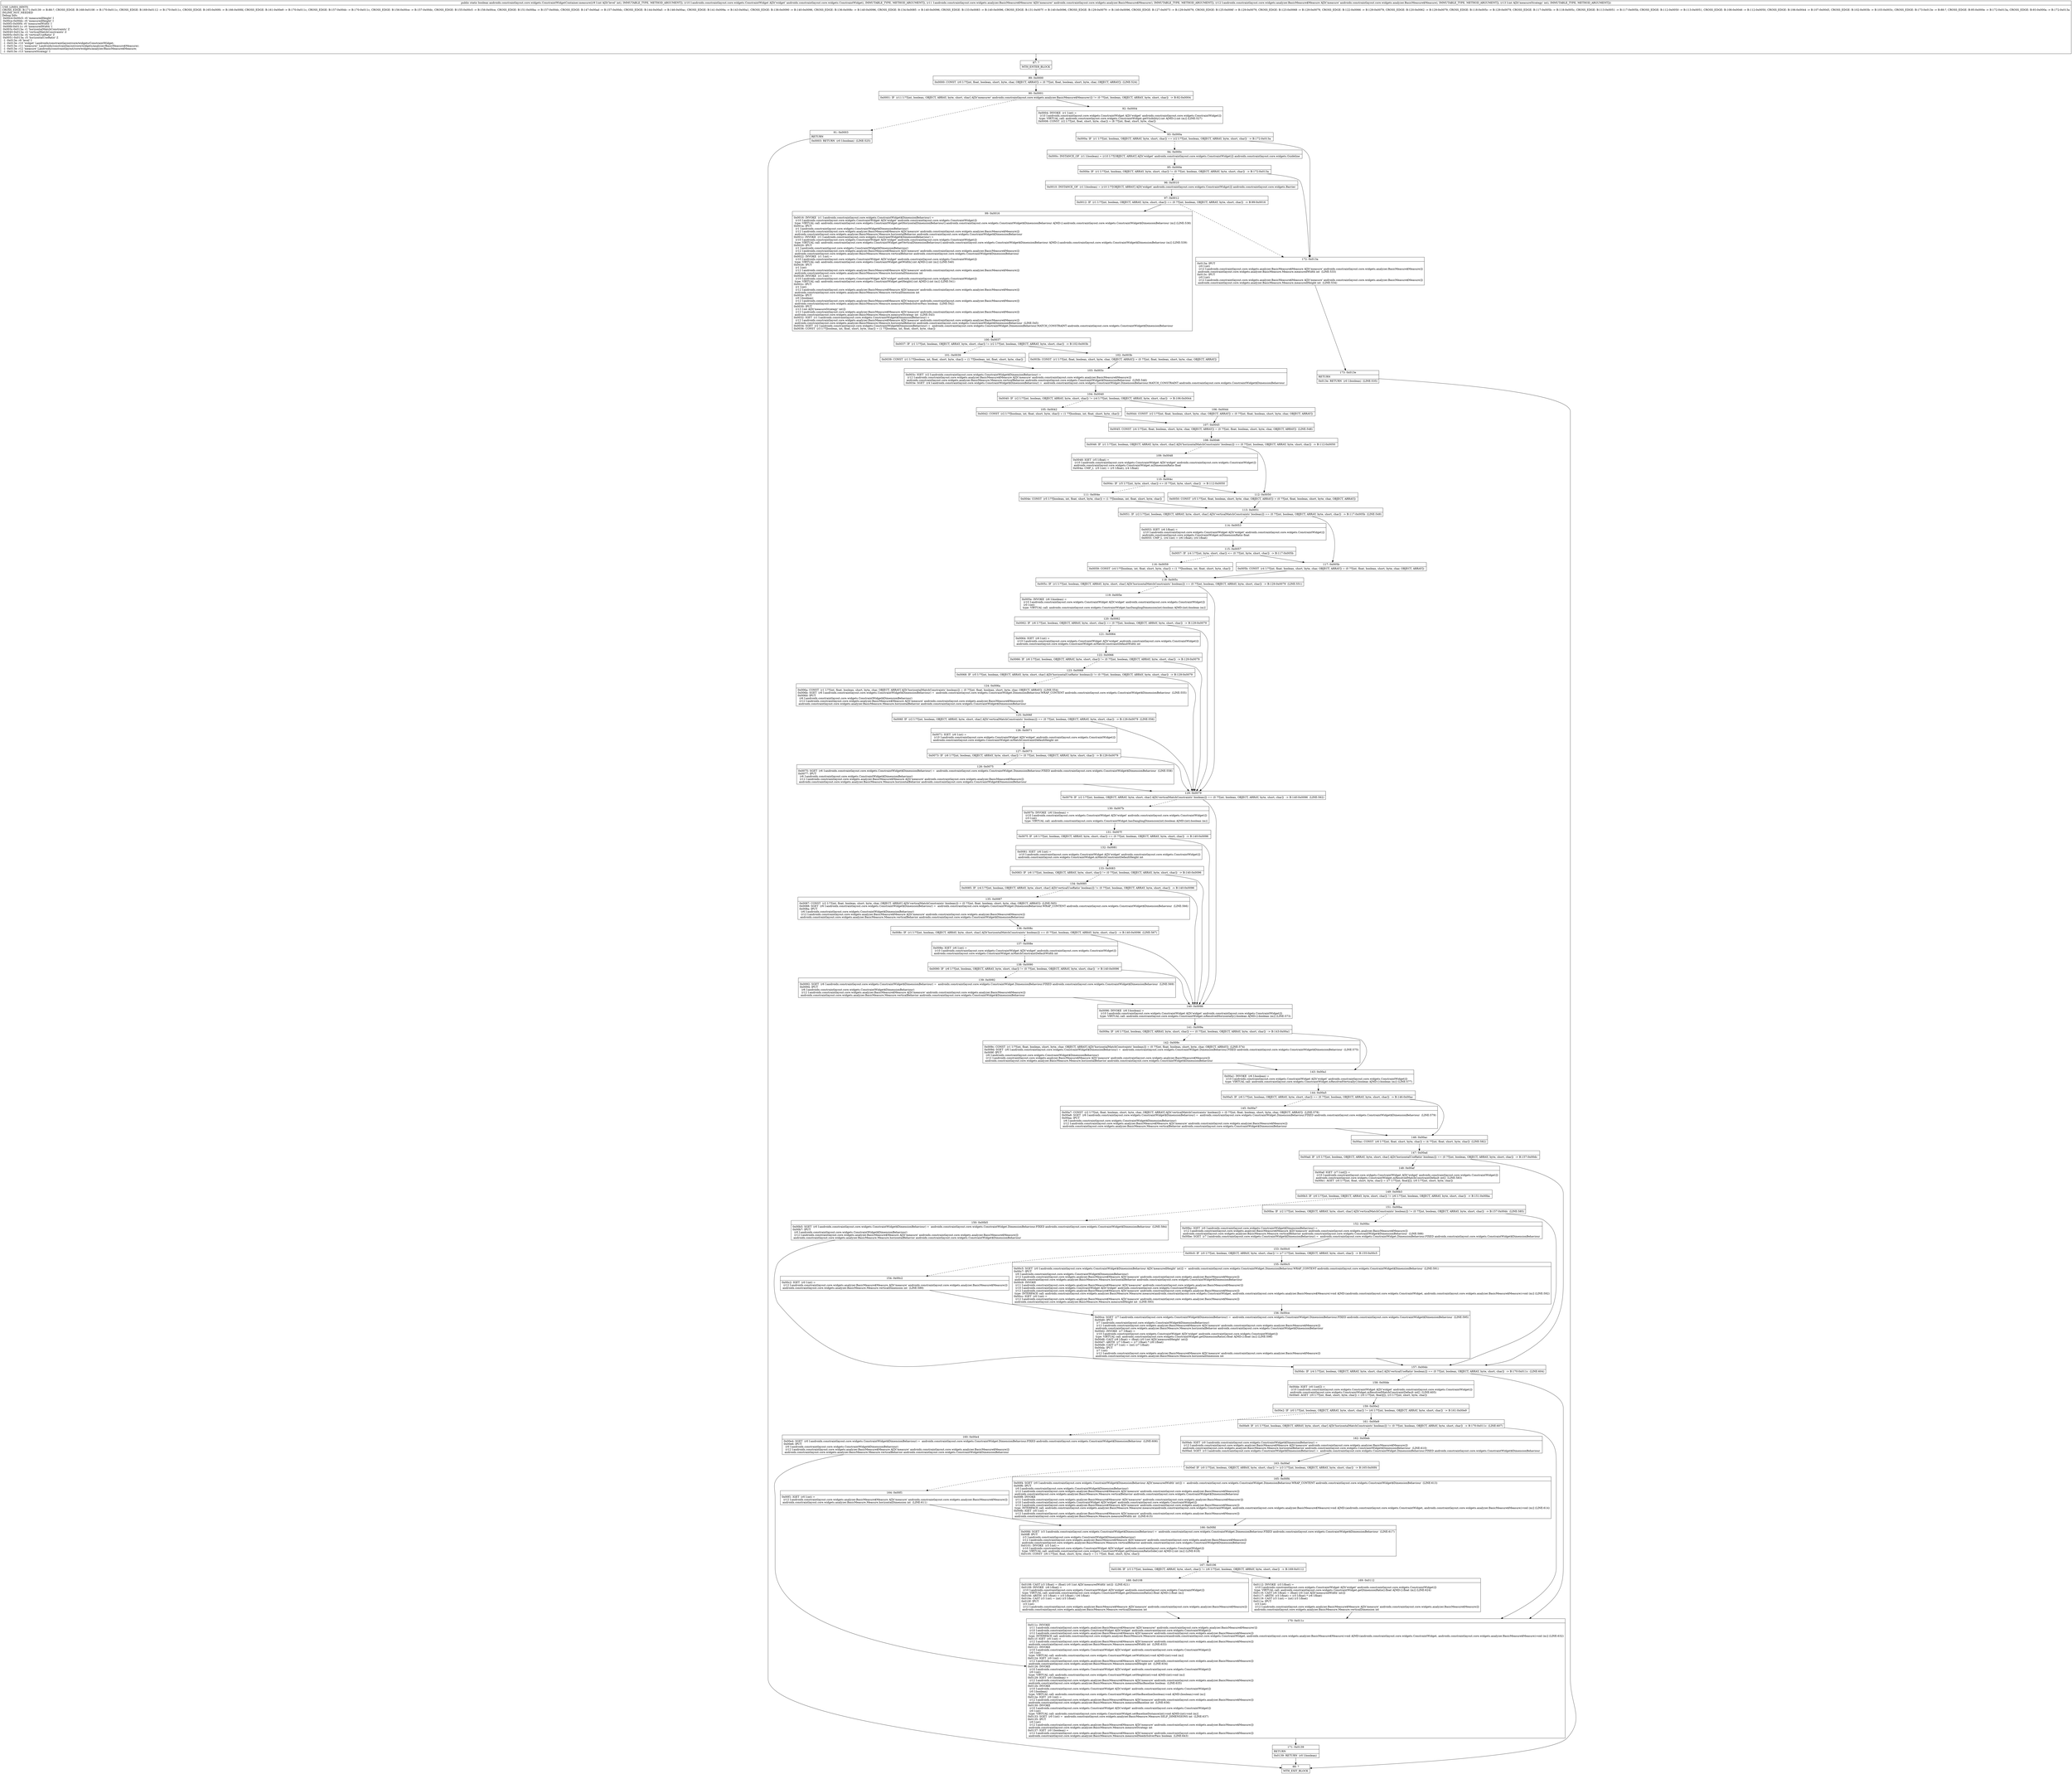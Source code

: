 digraph "CFG forandroidx.constraintlayout.core.widgets.ConstraintWidgetContainer.measure(ILandroidx\/constraintlayout\/core\/widgets\/ConstraintWidget;Landroidx\/constraintlayout\/core\/widgets\/analyzer\/BasicMeasure$Measurer;Landroidx\/constraintlayout\/core\/widgets\/analyzer\/BasicMeasure$Measure;I)Z" {
Node_87 [shape=record,label="{87\:\ ?|MTH_ENTER_BLOCK\l}"];
Node_89 [shape=record,label="{89\:\ 0x0000|0x0000: CONST  (r0 I:??[int, float, boolean, short, byte, char, OBJECT, ARRAY]) = (0 ??[int, float, boolean, short, byte, char, OBJECT, ARRAY])  (LINE:524)\l}"];
Node_90 [shape=record,label="{90\:\ 0x0001|0x0001: IF  (r11 I:??[int, boolean, OBJECT, ARRAY, byte, short, char] A[D('measurer' androidx.constraintlayout.core.widgets.analyzer.BasicMeasure$Measurer)]) != (0 ??[int, boolean, OBJECT, ARRAY, byte, short, char])  \-\> B:92:0x0004 \l}"];
Node_91 [shape=record,label="{91\:\ 0x0003|RETURN\l|0x0003: RETURN  (r0 I:boolean)  (LINE:525)\l}"];
Node_88 [shape=record,label="{88\:\ ?|MTH_EXIT_BLOCK\l}"];
Node_92 [shape=record,label="{92\:\ 0x0004|0x0004: INVOKE  (r1 I:int) = \l  (r10 I:androidx.constraintlayout.core.widgets.ConstraintWidget A[D('widget' androidx.constraintlayout.core.widgets.ConstraintWidget)])\l type: VIRTUAL call: androidx.constraintlayout.core.widgets.ConstraintWidget.getVisibility():int A[MD:():int (m)] (LINE:527)\l0x0008: CONST  (r2 I:??[int, float, short, byte, char]) = (8 ??[int, float, short, byte, char]) \l}"];
Node_93 [shape=record,label="{93\:\ 0x000a|0x000a: IF  (r1 I:??[int, boolean, OBJECT, ARRAY, byte, short, char]) == (r2 I:??[int, boolean, OBJECT, ARRAY, byte, short, char])  \-\> B:172:0x013a \l}"];
Node_94 [shape=record,label="{94\:\ 0x000c|0x000c: INSTANCE_OF  (r1 I:boolean) = (r10 I:??[OBJECT, ARRAY] A[D('widget' androidx.constraintlayout.core.widgets.ConstraintWidget)]) androidx.constraintlayout.core.widgets.Guideline \l}"];
Node_95 [shape=record,label="{95\:\ 0x000e|0x000e: IF  (r1 I:??[int, boolean, OBJECT, ARRAY, byte, short, char]) != (0 ??[int, boolean, OBJECT, ARRAY, byte, short, char])  \-\> B:172:0x013a \l}"];
Node_96 [shape=record,label="{96\:\ 0x0010|0x0010: INSTANCE_OF  (r1 I:boolean) = (r10 I:??[OBJECT, ARRAY] A[D('widget' androidx.constraintlayout.core.widgets.ConstraintWidget)]) androidx.constraintlayout.core.widgets.Barrier \l}"];
Node_97 [shape=record,label="{97\:\ 0x0012|0x0012: IF  (r1 I:??[int, boolean, OBJECT, ARRAY, byte, short, char]) == (0 ??[int, boolean, OBJECT, ARRAY, byte, short, char])  \-\> B:99:0x0016 \l}"];
Node_99 [shape=record,label="{99\:\ 0x0016|0x0016: INVOKE  (r1 I:androidx.constraintlayout.core.widgets.ConstraintWidget$DimensionBehaviour) = \l  (r10 I:androidx.constraintlayout.core.widgets.ConstraintWidget A[D('widget' androidx.constraintlayout.core.widgets.ConstraintWidget)])\l type: VIRTUAL call: androidx.constraintlayout.core.widgets.ConstraintWidget.getHorizontalDimensionBehaviour():androidx.constraintlayout.core.widgets.ConstraintWidget$DimensionBehaviour A[MD:():androidx.constraintlayout.core.widgets.ConstraintWidget$DimensionBehaviour (m)] (LINE:538)\l0x001a: IPUT  \l  (r1 I:androidx.constraintlayout.core.widgets.ConstraintWidget$DimensionBehaviour)\l  (r12 I:androidx.constraintlayout.core.widgets.analyzer.BasicMeasure$Measure A[D('measure' androidx.constraintlayout.core.widgets.analyzer.BasicMeasure$Measure)])\l androidx.constraintlayout.core.widgets.analyzer.BasicMeasure.Measure.horizontalBehavior androidx.constraintlayout.core.widgets.ConstraintWidget$DimensionBehaviour \l0x001c: INVOKE  (r1 I:androidx.constraintlayout.core.widgets.ConstraintWidget$DimensionBehaviour) = \l  (r10 I:androidx.constraintlayout.core.widgets.ConstraintWidget A[D('widget' androidx.constraintlayout.core.widgets.ConstraintWidget)])\l type: VIRTUAL call: androidx.constraintlayout.core.widgets.ConstraintWidget.getVerticalDimensionBehaviour():androidx.constraintlayout.core.widgets.ConstraintWidget$DimensionBehaviour A[MD:():androidx.constraintlayout.core.widgets.ConstraintWidget$DimensionBehaviour (m)] (LINE:539)\l0x0020: IPUT  \l  (r1 I:androidx.constraintlayout.core.widgets.ConstraintWidget$DimensionBehaviour)\l  (r12 I:androidx.constraintlayout.core.widgets.analyzer.BasicMeasure$Measure A[D('measure' androidx.constraintlayout.core.widgets.analyzer.BasicMeasure$Measure)])\l androidx.constraintlayout.core.widgets.analyzer.BasicMeasure.Measure.verticalBehavior androidx.constraintlayout.core.widgets.ConstraintWidget$DimensionBehaviour \l0x0022: INVOKE  (r1 I:int) = \l  (r10 I:androidx.constraintlayout.core.widgets.ConstraintWidget A[D('widget' androidx.constraintlayout.core.widgets.ConstraintWidget)])\l type: VIRTUAL call: androidx.constraintlayout.core.widgets.ConstraintWidget.getWidth():int A[MD:():int (m)] (LINE:540)\l0x0026: IPUT  \l  (r1 I:int)\l  (r12 I:androidx.constraintlayout.core.widgets.analyzer.BasicMeasure$Measure A[D('measure' androidx.constraintlayout.core.widgets.analyzer.BasicMeasure$Measure)])\l androidx.constraintlayout.core.widgets.analyzer.BasicMeasure.Measure.horizontalDimension int \l0x0028: INVOKE  (r1 I:int) = \l  (r10 I:androidx.constraintlayout.core.widgets.ConstraintWidget A[D('widget' androidx.constraintlayout.core.widgets.ConstraintWidget)])\l type: VIRTUAL call: androidx.constraintlayout.core.widgets.ConstraintWidget.getHeight():int A[MD:():int (m)] (LINE:541)\l0x002c: IPUT  \l  (r1 I:int)\l  (r12 I:androidx.constraintlayout.core.widgets.analyzer.BasicMeasure$Measure A[D('measure' androidx.constraintlayout.core.widgets.analyzer.BasicMeasure$Measure)])\l androidx.constraintlayout.core.widgets.analyzer.BasicMeasure.Measure.verticalDimension int \l0x002e: IPUT  \l  (r0 I:boolean)\l  (r12 I:androidx.constraintlayout.core.widgets.analyzer.BasicMeasure$Measure A[D('measure' androidx.constraintlayout.core.widgets.analyzer.BasicMeasure$Measure)])\l androidx.constraintlayout.core.widgets.analyzer.BasicMeasure.Measure.measuredNeedsSolverPass boolean  (LINE:542)\l0x0030: IPUT  \l  (r13 I:int A[D('measureStrategy' int)])\l  (r12 I:androidx.constraintlayout.core.widgets.analyzer.BasicMeasure$Measure A[D('measure' androidx.constraintlayout.core.widgets.analyzer.BasicMeasure$Measure)])\l androidx.constraintlayout.core.widgets.analyzer.BasicMeasure.Measure.measureStrategy int  (LINE:543)\l0x0032: IGET  (r1 I:androidx.constraintlayout.core.widgets.ConstraintWidget$DimensionBehaviour) = \l  (r12 I:androidx.constraintlayout.core.widgets.analyzer.BasicMeasure$Measure A[D('measure' androidx.constraintlayout.core.widgets.analyzer.BasicMeasure$Measure)])\l androidx.constraintlayout.core.widgets.analyzer.BasicMeasure.Measure.horizontalBehavior androidx.constraintlayout.core.widgets.ConstraintWidget$DimensionBehaviour  (LINE:545)\l0x0034: SGET  (r2 I:androidx.constraintlayout.core.widgets.ConstraintWidget$DimensionBehaviour) =  androidx.constraintlayout.core.widgets.ConstraintWidget.DimensionBehaviour.MATCH_CONSTRAINT androidx.constraintlayout.core.widgets.ConstraintWidget$DimensionBehaviour \l0x0036: CONST  (r3 I:??[boolean, int, float, short, byte, char]) = (1 ??[boolean, int, float, short, byte, char]) \l}"];
Node_100 [shape=record,label="{100\:\ 0x0037|0x0037: IF  (r1 I:??[int, boolean, OBJECT, ARRAY, byte, short, char]) != (r2 I:??[int, boolean, OBJECT, ARRAY, byte, short, char])  \-\> B:102:0x003b \l}"];
Node_101 [shape=record,label="{101\:\ 0x0039|0x0039: CONST  (r1 I:??[boolean, int, float, short, byte, char]) = (1 ??[boolean, int, float, short, byte, char]) \l}"];
Node_103 [shape=record,label="{103\:\ 0x003c|0x003c: IGET  (r2 I:androidx.constraintlayout.core.widgets.ConstraintWidget$DimensionBehaviour) = \l  (r12 I:androidx.constraintlayout.core.widgets.analyzer.BasicMeasure$Measure A[D('measure' androidx.constraintlayout.core.widgets.analyzer.BasicMeasure$Measure)])\l androidx.constraintlayout.core.widgets.analyzer.BasicMeasure.Measure.verticalBehavior androidx.constraintlayout.core.widgets.ConstraintWidget$DimensionBehaviour  (LINE:546)\l0x003e: SGET  (r4 I:androidx.constraintlayout.core.widgets.ConstraintWidget$DimensionBehaviour) =  androidx.constraintlayout.core.widgets.ConstraintWidget.DimensionBehaviour.MATCH_CONSTRAINT androidx.constraintlayout.core.widgets.ConstraintWidget$DimensionBehaviour \l}"];
Node_104 [shape=record,label="{104\:\ 0x0040|0x0040: IF  (r2 I:??[int, boolean, OBJECT, ARRAY, byte, short, char]) != (r4 I:??[int, boolean, OBJECT, ARRAY, byte, short, char])  \-\> B:106:0x0044 \l}"];
Node_105 [shape=record,label="{105\:\ 0x0042|0x0042: CONST  (r2 I:??[boolean, int, float, short, byte, char]) = (1 ??[boolean, int, float, short, byte, char]) \l}"];
Node_107 [shape=record,label="{107\:\ 0x0045|0x0045: CONST  (r4 I:??[int, float, boolean, short, byte, char, OBJECT, ARRAY]) = (0 ??[int, float, boolean, short, byte, char, OBJECT, ARRAY])  (LINE:548)\l}"];
Node_108 [shape=record,label="{108\:\ 0x0046|0x0046: IF  (r1 I:??[int, boolean, OBJECT, ARRAY, byte, short, char] A[D('horizontalMatchConstraints' boolean)]) == (0 ??[int, boolean, OBJECT, ARRAY, byte, short, char])  \-\> B:112:0x0050 \l}"];
Node_109 [shape=record,label="{109\:\ 0x0048|0x0048: IGET  (r5 I:float) = \l  (r10 I:androidx.constraintlayout.core.widgets.ConstraintWidget A[D('widget' androidx.constraintlayout.core.widgets.ConstraintWidget)])\l androidx.constraintlayout.core.widgets.ConstraintWidget.mDimensionRatio float \l0x004a: CMP_L  (r5 I:int) = (r5 I:float), (r4 I:float) \l}"];
Node_110 [shape=record,label="{110\:\ 0x004c|0x004c: IF  (r5 I:??[int, byte, short, char]) \<= (0 ??[int, byte, short, char])  \-\> B:112:0x0050 \l}"];
Node_111 [shape=record,label="{111\:\ 0x004e|0x004e: CONST  (r5 I:??[boolean, int, float, short, byte, char]) = (1 ??[boolean, int, float, short, byte, char]) \l}"];
Node_113 [shape=record,label="{113\:\ 0x0051|0x0051: IF  (r2 I:??[int, boolean, OBJECT, ARRAY, byte, short, char] A[D('verticalMatchConstraints' boolean)]) == (0 ??[int, boolean, OBJECT, ARRAY, byte, short, char])  \-\> B:117:0x005b  (LINE:549)\l}"];
Node_114 [shape=record,label="{114\:\ 0x0053|0x0053: IGET  (r6 I:float) = \l  (r10 I:androidx.constraintlayout.core.widgets.ConstraintWidget A[D('widget' androidx.constraintlayout.core.widgets.ConstraintWidget)])\l androidx.constraintlayout.core.widgets.ConstraintWidget.mDimensionRatio float \l0x0055: CMP_L  (r4 I:int) = (r6 I:float), (r4 I:float) \l}"];
Node_115 [shape=record,label="{115\:\ 0x0057|0x0057: IF  (r4 I:??[int, byte, short, char]) \<= (0 ??[int, byte, short, char])  \-\> B:117:0x005b \l}"];
Node_116 [shape=record,label="{116\:\ 0x0059|0x0059: CONST  (r4 I:??[boolean, int, float, short, byte, char]) = (1 ??[boolean, int, float, short, byte, char]) \l}"];
Node_118 [shape=record,label="{118\:\ 0x005c|0x005c: IF  (r1 I:??[int, boolean, OBJECT, ARRAY, byte, short, char] A[D('horizontalMatchConstraints' boolean)]) == (0 ??[int, boolean, OBJECT, ARRAY, byte, short, char])  \-\> B:129:0x0079  (LINE:551)\l}"];
Node_119 [shape=record,label="{119\:\ 0x005e|0x005e: INVOKE  (r6 I:boolean) = \l  (r10 I:androidx.constraintlayout.core.widgets.ConstraintWidget A[D('widget' androidx.constraintlayout.core.widgets.ConstraintWidget)])\l  (r0 I:int)\l type: VIRTUAL call: androidx.constraintlayout.core.widgets.ConstraintWidget.hasDanglingDimension(int):boolean A[MD:(int):boolean (m)]\l}"];
Node_120 [shape=record,label="{120\:\ 0x0062|0x0062: IF  (r6 I:??[int, boolean, OBJECT, ARRAY, byte, short, char]) == (0 ??[int, boolean, OBJECT, ARRAY, byte, short, char])  \-\> B:129:0x0079 \l}"];
Node_121 [shape=record,label="{121\:\ 0x0064|0x0064: IGET  (r6 I:int) = \l  (r10 I:androidx.constraintlayout.core.widgets.ConstraintWidget A[D('widget' androidx.constraintlayout.core.widgets.ConstraintWidget)])\l androidx.constraintlayout.core.widgets.ConstraintWidget.mMatchConstraintDefaultWidth int \l}"];
Node_122 [shape=record,label="{122\:\ 0x0066|0x0066: IF  (r6 I:??[int, boolean, OBJECT, ARRAY, byte, short, char]) != (0 ??[int, boolean, OBJECT, ARRAY, byte, short, char])  \-\> B:129:0x0079 \l}"];
Node_123 [shape=record,label="{123\:\ 0x0068|0x0068: IF  (r5 I:??[int, boolean, OBJECT, ARRAY, byte, short, char] A[D('horizontalUseRatio' boolean)]) != (0 ??[int, boolean, OBJECT, ARRAY, byte, short, char])  \-\> B:129:0x0079 \l}"];
Node_124 [shape=record,label="{124\:\ 0x006a|0x006a: CONST  (r1 I:??[int, float, boolean, short, byte, char, OBJECT, ARRAY] A[D('horizontalMatchConstraints' boolean)]) = (0 ??[int, float, boolean, short, byte, char, OBJECT, ARRAY])  (LINE:554)\l0x006b: SGET  (r6 I:androidx.constraintlayout.core.widgets.ConstraintWidget$DimensionBehaviour) =  androidx.constraintlayout.core.widgets.ConstraintWidget.DimensionBehaviour.WRAP_CONTENT androidx.constraintlayout.core.widgets.ConstraintWidget$DimensionBehaviour  (LINE:555)\l0x006d: IPUT  \l  (r6 I:androidx.constraintlayout.core.widgets.ConstraintWidget$DimensionBehaviour)\l  (r12 I:androidx.constraintlayout.core.widgets.analyzer.BasicMeasure$Measure A[D('measure' androidx.constraintlayout.core.widgets.analyzer.BasicMeasure$Measure)])\l androidx.constraintlayout.core.widgets.analyzer.BasicMeasure.Measure.horizontalBehavior androidx.constraintlayout.core.widgets.ConstraintWidget$DimensionBehaviour \l}"];
Node_125 [shape=record,label="{125\:\ 0x006f|0x006f: IF  (r2 I:??[int, boolean, OBJECT, ARRAY, byte, short, char] A[D('verticalMatchConstraints' boolean)]) == (0 ??[int, boolean, OBJECT, ARRAY, byte, short, char])  \-\> B:129:0x0079  (LINE:556)\l}"];
Node_126 [shape=record,label="{126\:\ 0x0071|0x0071: IGET  (r6 I:int) = \l  (r10 I:androidx.constraintlayout.core.widgets.ConstraintWidget A[D('widget' androidx.constraintlayout.core.widgets.ConstraintWidget)])\l androidx.constraintlayout.core.widgets.ConstraintWidget.mMatchConstraintDefaultHeight int \l}"];
Node_127 [shape=record,label="{127\:\ 0x0073|0x0073: IF  (r6 I:??[int, boolean, OBJECT, ARRAY, byte, short, char]) != (0 ??[int, boolean, OBJECT, ARRAY, byte, short, char])  \-\> B:129:0x0079 \l}"];
Node_128 [shape=record,label="{128\:\ 0x0075|0x0075: SGET  (r6 I:androidx.constraintlayout.core.widgets.ConstraintWidget$DimensionBehaviour) =  androidx.constraintlayout.core.widgets.ConstraintWidget.DimensionBehaviour.FIXED androidx.constraintlayout.core.widgets.ConstraintWidget$DimensionBehaviour  (LINE:558)\l0x0077: IPUT  \l  (r6 I:androidx.constraintlayout.core.widgets.ConstraintWidget$DimensionBehaviour)\l  (r12 I:androidx.constraintlayout.core.widgets.analyzer.BasicMeasure$Measure A[D('measure' androidx.constraintlayout.core.widgets.analyzer.BasicMeasure$Measure)])\l androidx.constraintlayout.core.widgets.analyzer.BasicMeasure.Measure.horizontalBehavior androidx.constraintlayout.core.widgets.ConstraintWidget$DimensionBehaviour \l}"];
Node_129 [shape=record,label="{129\:\ 0x0079|0x0079: IF  (r2 I:??[int, boolean, OBJECT, ARRAY, byte, short, char] A[D('verticalMatchConstraints' boolean)]) == (0 ??[int, boolean, OBJECT, ARRAY, byte, short, char])  \-\> B:140:0x0096  (LINE:562)\l}"];
Node_130 [shape=record,label="{130\:\ 0x007b|0x007b: INVOKE  (r6 I:boolean) = \l  (r10 I:androidx.constraintlayout.core.widgets.ConstraintWidget A[D('widget' androidx.constraintlayout.core.widgets.ConstraintWidget)])\l  (r3 I:int)\l type: VIRTUAL call: androidx.constraintlayout.core.widgets.ConstraintWidget.hasDanglingDimension(int):boolean A[MD:(int):boolean (m)]\l}"];
Node_131 [shape=record,label="{131\:\ 0x007f|0x007f: IF  (r6 I:??[int, boolean, OBJECT, ARRAY, byte, short, char]) == (0 ??[int, boolean, OBJECT, ARRAY, byte, short, char])  \-\> B:140:0x0096 \l}"];
Node_132 [shape=record,label="{132\:\ 0x0081|0x0081: IGET  (r6 I:int) = \l  (r10 I:androidx.constraintlayout.core.widgets.ConstraintWidget A[D('widget' androidx.constraintlayout.core.widgets.ConstraintWidget)])\l androidx.constraintlayout.core.widgets.ConstraintWidget.mMatchConstraintDefaultHeight int \l}"];
Node_133 [shape=record,label="{133\:\ 0x0083|0x0083: IF  (r6 I:??[int, boolean, OBJECT, ARRAY, byte, short, char]) != (0 ??[int, boolean, OBJECT, ARRAY, byte, short, char])  \-\> B:140:0x0096 \l}"];
Node_134 [shape=record,label="{134\:\ 0x0085|0x0085: IF  (r4 I:??[int, boolean, OBJECT, ARRAY, byte, short, char] A[D('verticalUseRatio' boolean)]) != (0 ??[int, boolean, OBJECT, ARRAY, byte, short, char])  \-\> B:140:0x0096 \l}"];
Node_135 [shape=record,label="{135\:\ 0x0087|0x0087: CONST  (r2 I:??[int, float, boolean, short, byte, char, OBJECT, ARRAY] A[D('verticalMatchConstraints' boolean)]) = (0 ??[int, float, boolean, short, byte, char, OBJECT, ARRAY])  (LINE:565)\l0x0088: SGET  (r6 I:androidx.constraintlayout.core.widgets.ConstraintWidget$DimensionBehaviour) =  androidx.constraintlayout.core.widgets.ConstraintWidget.DimensionBehaviour.WRAP_CONTENT androidx.constraintlayout.core.widgets.ConstraintWidget$DimensionBehaviour  (LINE:566)\l0x008a: IPUT  \l  (r6 I:androidx.constraintlayout.core.widgets.ConstraintWidget$DimensionBehaviour)\l  (r12 I:androidx.constraintlayout.core.widgets.analyzer.BasicMeasure$Measure A[D('measure' androidx.constraintlayout.core.widgets.analyzer.BasicMeasure$Measure)])\l androidx.constraintlayout.core.widgets.analyzer.BasicMeasure.Measure.verticalBehavior androidx.constraintlayout.core.widgets.ConstraintWidget$DimensionBehaviour \l}"];
Node_136 [shape=record,label="{136\:\ 0x008c|0x008c: IF  (r1 I:??[int, boolean, OBJECT, ARRAY, byte, short, char] A[D('horizontalMatchConstraints' boolean)]) == (0 ??[int, boolean, OBJECT, ARRAY, byte, short, char])  \-\> B:140:0x0096  (LINE:567)\l}"];
Node_137 [shape=record,label="{137\:\ 0x008e|0x008e: IGET  (r6 I:int) = \l  (r10 I:androidx.constraintlayout.core.widgets.ConstraintWidget A[D('widget' androidx.constraintlayout.core.widgets.ConstraintWidget)])\l androidx.constraintlayout.core.widgets.ConstraintWidget.mMatchConstraintDefaultWidth int \l}"];
Node_138 [shape=record,label="{138\:\ 0x0090|0x0090: IF  (r6 I:??[int, boolean, OBJECT, ARRAY, byte, short, char]) != (0 ??[int, boolean, OBJECT, ARRAY, byte, short, char])  \-\> B:140:0x0096 \l}"];
Node_139 [shape=record,label="{139\:\ 0x0092|0x0092: SGET  (r6 I:androidx.constraintlayout.core.widgets.ConstraintWidget$DimensionBehaviour) =  androidx.constraintlayout.core.widgets.ConstraintWidget.DimensionBehaviour.FIXED androidx.constraintlayout.core.widgets.ConstraintWidget$DimensionBehaviour  (LINE:569)\l0x0094: IPUT  \l  (r6 I:androidx.constraintlayout.core.widgets.ConstraintWidget$DimensionBehaviour)\l  (r12 I:androidx.constraintlayout.core.widgets.analyzer.BasicMeasure$Measure A[D('measure' androidx.constraintlayout.core.widgets.analyzer.BasicMeasure$Measure)])\l androidx.constraintlayout.core.widgets.analyzer.BasicMeasure.Measure.verticalBehavior androidx.constraintlayout.core.widgets.ConstraintWidget$DimensionBehaviour \l}"];
Node_140 [shape=record,label="{140\:\ 0x0096|0x0096: INVOKE  (r6 I:boolean) = \l  (r10 I:androidx.constraintlayout.core.widgets.ConstraintWidget A[D('widget' androidx.constraintlayout.core.widgets.ConstraintWidget)])\l type: VIRTUAL call: androidx.constraintlayout.core.widgets.ConstraintWidget.isResolvedHorizontally():boolean A[MD:():boolean (m)] (LINE:573)\l}"];
Node_141 [shape=record,label="{141\:\ 0x009a|0x009a: IF  (r6 I:??[int, boolean, OBJECT, ARRAY, byte, short, char]) == (0 ??[int, boolean, OBJECT, ARRAY, byte, short, char])  \-\> B:143:0x00a1 \l}"];
Node_142 [shape=record,label="{142\:\ 0x009c|0x009c: CONST  (r1 I:??[int, float, boolean, short, byte, char, OBJECT, ARRAY] A[D('horizontalMatchConstraints' boolean)]) = (0 ??[int, float, boolean, short, byte, char, OBJECT, ARRAY])  (LINE:574)\l0x009d: SGET  (r6 I:androidx.constraintlayout.core.widgets.ConstraintWidget$DimensionBehaviour) =  androidx.constraintlayout.core.widgets.ConstraintWidget.DimensionBehaviour.FIXED androidx.constraintlayout.core.widgets.ConstraintWidget$DimensionBehaviour  (LINE:575)\l0x009f: IPUT  \l  (r6 I:androidx.constraintlayout.core.widgets.ConstraintWidget$DimensionBehaviour)\l  (r12 I:androidx.constraintlayout.core.widgets.analyzer.BasicMeasure$Measure A[D('measure' androidx.constraintlayout.core.widgets.analyzer.BasicMeasure$Measure)])\l androidx.constraintlayout.core.widgets.analyzer.BasicMeasure.Measure.horizontalBehavior androidx.constraintlayout.core.widgets.ConstraintWidget$DimensionBehaviour \l}"];
Node_143 [shape=record,label="{143\:\ 0x00a1|0x00a1: INVOKE  (r6 I:boolean) = \l  (r10 I:androidx.constraintlayout.core.widgets.ConstraintWidget A[D('widget' androidx.constraintlayout.core.widgets.ConstraintWidget)])\l type: VIRTUAL call: androidx.constraintlayout.core.widgets.ConstraintWidget.isResolvedVertically():boolean A[MD:():boolean (m)] (LINE:577)\l}"];
Node_144 [shape=record,label="{144\:\ 0x00a5|0x00a5: IF  (r6 I:??[int, boolean, OBJECT, ARRAY, byte, short, char]) == (0 ??[int, boolean, OBJECT, ARRAY, byte, short, char])  \-\> B:146:0x00ac \l}"];
Node_145 [shape=record,label="{145\:\ 0x00a7|0x00a7: CONST  (r2 I:??[int, float, boolean, short, byte, char, OBJECT, ARRAY] A[D('verticalMatchConstraints' boolean)]) = (0 ??[int, float, boolean, short, byte, char, OBJECT, ARRAY])  (LINE:578)\l0x00a8: SGET  (r6 I:androidx.constraintlayout.core.widgets.ConstraintWidget$DimensionBehaviour) =  androidx.constraintlayout.core.widgets.ConstraintWidget.DimensionBehaviour.FIXED androidx.constraintlayout.core.widgets.ConstraintWidget$DimensionBehaviour  (LINE:579)\l0x00aa: IPUT  \l  (r6 I:androidx.constraintlayout.core.widgets.ConstraintWidget$DimensionBehaviour)\l  (r12 I:androidx.constraintlayout.core.widgets.analyzer.BasicMeasure$Measure A[D('measure' androidx.constraintlayout.core.widgets.analyzer.BasicMeasure$Measure)])\l androidx.constraintlayout.core.widgets.analyzer.BasicMeasure.Measure.verticalBehavior androidx.constraintlayout.core.widgets.ConstraintWidget$DimensionBehaviour \l}"];
Node_146 [shape=record,label="{146\:\ 0x00ac|0x00ac: CONST  (r6 I:??[int, float, short, byte, char]) = (4 ??[int, float, short, byte, char])  (LINE:582)\l}"];
Node_147 [shape=record,label="{147\:\ 0x00ad|0x00ad: IF  (r5 I:??[int, boolean, OBJECT, ARRAY, byte, short, char] A[D('horizontalUseRatio' boolean)]) == (0 ??[int, boolean, OBJECT, ARRAY, byte, short, char])  \-\> B:157:0x00dc \l}"];
Node_148 [shape=record,label="{148\:\ 0x00af|0x00af: IGET  (r7 I:int[]) = \l  (r10 I:androidx.constraintlayout.core.widgets.ConstraintWidget A[D('widget' androidx.constraintlayout.core.widgets.ConstraintWidget)])\l androidx.constraintlayout.core.widgets.ConstraintWidget.mResolvedMatchConstraintDefault int[]  (LINE:583)\l0x00b1: AGET  (r0 I:??[int, float, short, byte, char]) = (r7 I:??[int, float][]), (r0 I:??[int, short, byte, char]) \l}"];
Node_149 [shape=record,label="{149\:\ 0x00b3|0x00b3: IF  (r0 I:??[int, boolean, OBJECT, ARRAY, byte, short, char]) != (r6 I:??[int, boolean, OBJECT, ARRAY, byte, short, char])  \-\> B:151:0x00ba \l}"];
Node_150 [shape=record,label="{150\:\ 0x00b5|0x00b5: SGET  (r0 I:androidx.constraintlayout.core.widgets.ConstraintWidget$DimensionBehaviour) =  androidx.constraintlayout.core.widgets.ConstraintWidget.DimensionBehaviour.FIXED androidx.constraintlayout.core.widgets.ConstraintWidget$DimensionBehaviour  (LINE:584)\l0x00b7: IPUT  \l  (r0 I:androidx.constraintlayout.core.widgets.ConstraintWidget$DimensionBehaviour)\l  (r12 I:androidx.constraintlayout.core.widgets.analyzer.BasicMeasure$Measure A[D('measure' androidx.constraintlayout.core.widgets.analyzer.BasicMeasure$Measure)])\l androidx.constraintlayout.core.widgets.analyzer.BasicMeasure.Measure.horizontalBehavior androidx.constraintlayout.core.widgets.ConstraintWidget$DimensionBehaviour \l}"];
Node_151 [shape=record,label="{151\:\ 0x00ba|0x00ba: IF  (r2 I:??[int, boolean, OBJECT, ARRAY, byte, short, char] A[D('verticalMatchConstraints' boolean)]) != (0 ??[int, boolean, OBJECT, ARRAY, byte, short, char])  \-\> B:157:0x00dc  (LINE:585)\l}"];
Node_152 [shape=record,label="{152\:\ 0x00bc|0x00bc: IGET  (r0 I:androidx.constraintlayout.core.widgets.ConstraintWidget$DimensionBehaviour) = \l  (r12 I:androidx.constraintlayout.core.widgets.analyzer.BasicMeasure$Measure A[D('measure' androidx.constraintlayout.core.widgets.analyzer.BasicMeasure$Measure)])\l androidx.constraintlayout.core.widgets.analyzer.BasicMeasure.Measure.verticalBehavior androidx.constraintlayout.core.widgets.ConstraintWidget$DimensionBehaviour  (LINE:588)\l0x00be: SGET  (r7 I:androidx.constraintlayout.core.widgets.ConstraintWidget$DimensionBehaviour) =  androidx.constraintlayout.core.widgets.ConstraintWidget.DimensionBehaviour.FIXED androidx.constraintlayout.core.widgets.ConstraintWidget$DimensionBehaviour \l}"];
Node_153 [shape=record,label="{153\:\ 0x00c0|0x00c0: IF  (r0 I:??[int, boolean, OBJECT, ARRAY, byte, short, char]) != (r7 I:??[int, boolean, OBJECT, ARRAY, byte, short, char])  \-\> B:155:0x00c5 \l}"];
Node_154 [shape=record,label="{154\:\ 0x00c2|0x00c2: IGET  (r0 I:int) = \l  (r12 I:androidx.constraintlayout.core.widgets.analyzer.BasicMeasure$Measure A[D('measure' androidx.constraintlayout.core.widgets.analyzer.BasicMeasure$Measure)])\l androidx.constraintlayout.core.widgets.analyzer.BasicMeasure.Measure.verticalDimension int  (LINE:589)\l}"];
Node_156 [shape=record,label="{156\:\ 0x00ce|0x00ce: SGET  (r7 I:androidx.constraintlayout.core.widgets.ConstraintWidget$DimensionBehaviour) =  androidx.constraintlayout.core.widgets.ConstraintWidget.DimensionBehaviour.FIXED androidx.constraintlayout.core.widgets.ConstraintWidget$DimensionBehaviour  (LINE:595)\l0x00d0: IPUT  \l  (r7 I:androidx.constraintlayout.core.widgets.ConstraintWidget$DimensionBehaviour)\l  (r12 I:androidx.constraintlayout.core.widgets.analyzer.BasicMeasure$Measure A[D('measure' androidx.constraintlayout.core.widgets.analyzer.BasicMeasure$Measure)])\l androidx.constraintlayout.core.widgets.analyzer.BasicMeasure.Measure.horizontalBehavior androidx.constraintlayout.core.widgets.ConstraintWidget$DimensionBehaviour \l0x00d2: INVOKE  (r7 I:float) = \l  (r10 I:androidx.constraintlayout.core.widgets.ConstraintWidget A[D('widget' androidx.constraintlayout.core.widgets.ConstraintWidget)])\l type: VIRTUAL call: androidx.constraintlayout.core.widgets.ConstraintWidget.getDimensionRatio():float A[MD:():float (m)] (LINE:598)\l0x00d6: CAST (r8 I:float) = (float) (r0 I:int A[D('measuredHeight' int)]) \l0x00d7: ARITH  (r7 I:float) = (r7 I:float) * (r8 I:float) \l0x00d9: CAST (r7 I:int) = (int) (r7 I:float) \l0x00da: IPUT  \l  (r7 I:int)\l  (r12 I:androidx.constraintlayout.core.widgets.analyzer.BasicMeasure$Measure A[D('measure' androidx.constraintlayout.core.widgets.analyzer.BasicMeasure$Measure)])\l androidx.constraintlayout.core.widgets.analyzer.BasicMeasure.Measure.horizontalDimension int \l}"];
Node_155 [shape=record,label="{155\:\ 0x00c5|0x00c5: SGET  (r0 I:androidx.constraintlayout.core.widgets.ConstraintWidget$DimensionBehaviour A[D('measuredHeight' int)]) =  androidx.constraintlayout.core.widgets.ConstraintWidget.DimensionBehaviour.WRAP_CONTENT androidx.constraintlayout.core.widgets.ConstraintWidget$DimensionBehaviour  (LINE:591)\l0x00c7: IPUT  \l  (r0 I:androidx.constraintlayout.core.widgets.ConstraintWidget$DimensionBehaviour)\l  (r12 I:androidx.constraintlayout.core.widgets.analyzer.BasicMeasure$Measure A[D('measure' androidx.constraintlayout.core.widgets.analyzer.BasicMeasure$Measure)])\l androidx.constraintlayout.core.widgets.analyzer.BasicMeasure.Measure.horizontalBehavior androidx.constraintlayout.core.widgets.ConstraintWidget$DimensionBehaviour \l0x00c9: INVOKE  \l  (r11 I:androidx.constraintlayout.core.widgets.analyzer.BasicMeasure$Measurer A[D('measurer' androidx.constraintlayout.core.widgets.analyzer.BasicMeasure$Measurer)])\l  (r10 I:androidx.constraintlayout.core.widgets.ConstraintWidget A[D('widget' androidx.constraintlayout.core.widgets.ConstraintWidget)])\l  (r12 I:androidx.constraintlayout.core.widgets.analyzer.BasicMeasure$Measure A[D('measure' androidx.constraintlayout.core.widgets.analyzer.BasicMeasure$Measure)])\l type: INTERFACE call: androidx.constraintlayout.core.widgets.analyzer.BasicMeasure.Measurer.measure(androidx.constraintlayout.core.widgets.ConstraintWidget, androidx.constraintlayout.core.widgets.analyzer.BasicMeasure$Measure):void A[MD:(androidx.constraintlayout.core.widgets.ConstraintWidget, androidx.constraintlayout.core.widgets.analyzer.BasicMeasure$Measure):void (m)] (LINE:592)\l0x00cc: IGET  (r0 I:int) = \l  (r12 I:androidx.constraintlayout.core.widgets.analyzer.BasicMeasure$Measure A[D('measure' androidx.constraintlayout.core.widgets.analyzer.BasicMeasure$Measure)])\l androidx.constraintlayout.core.widgets.analyzer.BasicMeasure.Measure.measuredHeight int  (LINE:593)\l}"];
Node_157 [shape=record,label="{157\:\ 0x00dc|0x00dc: IF  (r4 I:??[int, boolean, OBJECT, ARRAY, byte, short, char] A[D('verticalUseRatio' boolean)]) == (0 ??[int, boolean, OBJECT, ARRAY, byte, short, char])  \-\> B:170:0x011c  (LINE:604)\l}"];
Node_158 [shape=record,label="{158\:\ 0x00de|0x00de: IGET  (r0 I:int[]) = \l  (r10 I:androidx.constraintlayout.core.widgets.ConstraintWidget A[D('widget' androidx.constraintlayout.core.widgets.ConstraintWidget)])\l androidx.constraintlayout.core.widgets.ConstraintWidget.mResolvedMatchConstraintDefault int[]  (LINE:605)\l0x00e0: AGET  (r0 I:??[int, float, short, byte, char]) = (r0 I:??[int, float][]), (r3 I:??[int, short, byte, char]) \l}"];
Node_159 [shape=record,label="{159\:\ 0x00e2|0x00e2: IF  (r0 I:??[int, boolean, OBJECT, ARRAY, byte, short, char]) != (r6 I:??[int, boolean, OBJECT, ARRAY, byte, short, char])  \-\> B:161:0x00e9 \l}"];
Node_160 [shape=record,label="{160\:\ 0x00e4|0x00e4: SGET  (r0 I:androidx.constraintlayout.core.widgets.ConstraintWidget$DimensionBehaviour) =  androidx.constraintlayout.core.widgets.ConstraintWidget.DimensionBehaviour.FIXED androidx.constraintlayout.core.widgets.ConstraintWidget$DimensionBehaviour  (LINE:606)\l0x00e6: IPUT  \l  (r0 I:androidx.constraintlayout.core.widgets.ConstraintWidget$DimensionBehaviour)\l  (r12 I:androidx.constraintlayout.core.widgets.analyzer.BasicMeasure$Measure A[D('measure' androidx.constraintlayout.core.widgets.analyzer.BasicMeasure$Measure)])\l androidx.constraintlayout.core.widgets.analyzer.BasicMeasure.Measure.verticalBehavior androidx.constraintlayout.core.widgets.ConstraintWidget$DimensionBehaviour \l}"];
Node_161 [shape=record,label="{161\:\ 0x00e9|0x00e9: IF  (r1 I:??[int, boolean, OBJECT, ARRAY, byte, short, char] A[D('horizontalMatchConstraints' boolean)]) != (0 ??[int, boolean, OBJECT, ARRAY, byte, short, char])  \-\> B:170:0x011c  (LINE:607)\l}"];
Node_162 [shape=record,label="{162\:\ 0x00eb|0x00eb: IGET  (r0 I:androidx.constraintlayout.core.widgets.ConstraintWidget$DimensionBehaviour) = \l  (r12 I:androidx.constraintlayout.core.widgets.analyzer.BasicMeasure$Measure A[D('measure' androidx.constraintlayout.core.widgets.analyzer.BasicMeasure$Measure)])\l androidx.constraintlayout.core.widgets.analyzer.BasicMeasure.Measure.horizontalBehavior androidx.constraintlayout.core.widgets.ConstraintWidget$DimensionBehaviour  (LINE:610)\l0x00ed: SGET  (r3 I:androidx.constraintlayout.core.widgets.ConstraintWidget$DimensionBehaviour) =  androidx.constraintlayout.core.widgets.ConstraintWidget.DimensionBehaviour.FIXED androidx.constraintlayout.core.widgets.ConstraintWidget$DimensionBehaviour \l}"];
Node_163 [shape=record,label="{163\:\ 0x00ef|0x00ef: IF  (r0 I:??[int, boolean, OBJECT, ARRAY, byte, short, char]) != (r3 I:??[int, boolean, OBJECT, ARRAY, byte, short, char])  \-\> B:165:0x00f4 \l}"];
Node_164 [shape=record,label="{164\:\ 0x00f1|0x00f1: IGET  (r0 I:int) = \l  (r12 I:androidx.constraintlayout.core.widgets.analyzer.BasicMeasure$Measure A[D('measure' androidx.constraintlayout.core.widgets.analyzer.BasicMeasure$Measure)])\l androidx.constraintlayout.core.widgets.analyzer.BasicMeasure.Measure.horizontalDimension int  (LINE:611)\l}"];
Node_166 [shape=record,label="{166\:\ 0x00fd|0x00fd: SGET  (r3 I:androidx.constraintlayout.core.widgets.ConstraintWidget$DimensionBehaviour) =  androidx.constraintlayout.core.widgets.ConstraintWidget.DimensionBehaviour.FIXED androidx.constraintlayout.core.widgets.ConstraintWidget$DimensionBehaviour  (LINE:617)\l0x00ff: IPUT  \l  (r3 I:androidx.constraintlayout.core.widgets.ConstraintWidget$DimensionBehaviour)\l  (r12 I:androidx.constraintlayout.core.widgets.analyzer.BasicMeasure$Measure A[D('measure' androidx.constraintlayout.core.widgets.analyzer.BasicMeasure$Measure)])\l androidx.constraintlayout.core.widgets.analyzer.BasicMeasure.Measure.verticalBehavior androidx.constraintlayout.core.widgets.ConstraintWidget$DimensionBehaviour \l0x0101: INVOKE  (r3 I:int) = \l  (r10 I:androidx.constraintlayout.core.widgets.ConstraintWidget A[D('widget' androidx.constraintlayout.core.widgets.ConstraintWidget)])\l type: VIRTUAL call: androidx.constraintlayout.core.widgets.ConstraintWidget.getDimensionRatioSide():int A[MD:():int (m)] (LINE:618)\l0x0105: CONST  (r6 I:??[int, float, short, byte, char]) = (\-1 ??[int, float, short, byte, char]) \l}"];
Node_167 [shape=record,label="{167\:\ 0x0106|0x0106: IF  (r3 I:??[int, boolean, OBJECT, ARRAY, byte, short, char]) != (r6 I:??[int, boolean, OBJECT, ARRAY, byte, short, char])  \-\> B:169:0x0112 \l}"];
Node_168 [shape=record,label="{168\:\ 0x0108|0x0108: CAST (r3 I:float) = (float) (r0 I:int A[D('measuredWidth' int)])  (LINE:621)\l0x0109: INVOKE  (r6 I:float) = \l  (r10 I:androidx.constraintlayout.core.widgets.ConstraintWidget A[D('widget' androidx.constraintlayout.core.widgets.ConstraintWidget)])\l type: VIRTUAL call: androidx.constraintlayout.core.widgets.ConstraintWidget.getDimensionRatio():float A[MD:():float (m)]\l0x010d: ARITH  (r3 I:float) = (r3 I:float) \/ (r6 I:float) \l0x010e: CAST (r3 I:int) = (int) (r3 I:float) \l0x010f: IPUT  \l  (r3 I:int)\l  (r12 I:androidx.constraintlayout.core.widgets.analyzer.BasicMeasure$Measure A[D('measure' androidx.constraintlayout.core.widgets.analyzer.BasicMeasure$Measure)])\l androidx.constraintlayout.core.widgets.analyzer.BasicMeasure.Measure.verticalDimension int \l}"];
Node_169 [shape=record,label="{169\:\ 0x0112|0x0112: INVOKE  (r3 I:float) = \l  (r10 I:androidx.constraintlayout.core.widgets.ConstraintWidget A[D('widget' androidx.constraintlayout.core.widgets.ConstraintWidget)])\l type: VIRTUAL call: androidx.constraintlayout.core.widgets.ConstraintWidget.getDimensionRatio():float A[MD:():float (m)] (LINE:624)\l0x0116: CAST (r6 I:float) = (float) (r0 I:int A[D('measuredWidth' int)]) \l0x0117: ARITH  (r3 I:float) = (r3 I:float) * (r6 I:float) \l0x0119: CAST (r3 I:int) = (int) (r3 I:float) \l0x011a: IPUT  \l  (r3 I:int)\l  (r12 I:androidx.constraintlayout.core.widgets.analyzer.BasicMeasure$Measure A[D('measure' androidx.constraintlayout.core.widgets.analyzer.BasicMeasure$Measure)])\l androidx.constraintlayout.core.widgets.analyzer.BasicMeasure.Measure.verticalDimension int \l}"];
Node_165 [shape=record,label="{165\:\ 0x00f4|0x00f4: SGET  (r0 I:androidx.constraintlayout.core.widgets.ConstraintWidget$DimensionBehaviour A[D('measuredWidth' int)]) =  androidx.constraintlayout.core.widgets.ConstraintWidget.DimensionBehaviour.WRAP_CONTENT androidx.constraintlayout.core.widgets.ConstraintWidget$DimensionBehaviour  (LINE:613)\l0x00f6: IPUT  \l  (r0 I:androidx.constraintlayout.core.widgets.ConstraintWidget$DimensionBehaviour)\l  (r12 I:androidx.constraintlayout.core.widgets.analyzer.BasicMeasure$Measure A[D('measure' androidx.constraintlayout.core.widgets.analyzer.BasicMeasure$Measure)])\l androidx.constraintlayout.core.widgets.analyzer.BasicMeasure.Measure.verticalBehavior androidx.constraintlayout.core.widgets.ConstraintWidget$DimensionBehaviour \l0x00f8: INVOKE  \l  (r11 I:androidx.constraintlayout.core.widgets.analyzer.BasicMeasure$Measurer A[D('measurer' androidx.constraintlayout.core.widgets.analyzer.BasicMeasure$Measurer)])\l  (r10 I:androidx.constraintlayout.core.widgets.ConstraintWidget A[D('widget' androidx.constraintlayout.core.widgets.ConstraintWidget)])\l  (r12 I:androidx.constraintlayout.core.widgets.analyzer.BasicMeasure$Measure A[D('measure' androidx.constraintlayout.core.widgets.analyzer.BasicMeasure$Measure)])\l type: INTERFACE call: androidx.constraintlayout.core.widgets.analyzer.BasicMeasure.Measurer.measure(androidx.constraintlayout.core.widgets.ConstraintWidget, androidx.constraintlayout.core.widgets.analyzer.BasicMeasure$Measure):void A[MD:(androidx.constraintlayout.core.widgets.ConstraintWidget, androidx.constraintlayout.core.widgets.analyzer.BasicMeasure$Measure):void (m)] (LINE:614)\l0x00fb: IGET  (r0 I:int) = \l  (r12 I:androidx.constraintlayout.core.widgets.analyzer.BasicMeasure$Measure A[D('measure' androidx.constraintlayout.core.widgets.analyzer.BasicMeasure$Measure)])\l androidx.constraintlayout.core.widgets.analyzer.BasicMeasure.Measure.measuredWidth int  (LINE:615)\l}"];
Node_170 [shape=record,label="{170\:\ 0x011c|0x011c: INVOKE  \l  (r11 I:androidx.constraintlayout.core.widgets.analyzer.BasicMeasure$Measurer A[D('measurer' androidx.constraintlayout.core.widgets.analyzer.BasicMeasure$Measurer)])\l  (r10 I:androidx.constraintlayout.core.widgets.ConstraintWidget A[D('widget' androidx.constraintlayout.core.widgets.ConstraintWidget)])\l  (r12 I:androidx.constraintlayout.core.widgets.analyzer.BasicMeasure$Measure A[D('measure' androidx.constraintlayout.core.widgets.analyzer.BasicMeasure$Measure)])\l type: INTERFACE call: androidx.constraintlayout.core.widgets.analyzer.BasicMeasure.Measurer.measure(androidx.constraintlayout.core.widgets.ConstraintWidget, androidx.constraintlayout.core.widgets.analyzer.BasicMeasure$Measure):void A[MD:(androidx.constraintlayout.core.widgets.ConstraintWidget, androidx.constraintlayout.core.widgets.analyzer.BasicMeasure$Measure):void (m)] (LINE:632)\l0x011f: IGET  (r0 I:int) = \l  (r12 I:androidx.constraintlayout.core.widgets.analyzer.BasicMeasure$Measure A[D('measure' androidx.constraintlayout.core.widgets.analyzer.BasicMeasure$Measure)])\l androidx.constraintlayout.core.widgets.analyzer.BasicMeasure.Measure.measuredWidth int  (LINE:633)\l0x0121: INVOKE  \l  (r10 I:androidx.constraintlayout.core.widgets.ConstraintWidget A[D('widget' androidx.constraintlayout.core.widgets.ConstraintWidget)])\l  (r0 I:int)\l type: VIRTUAL call: androidx.constraintlayout.core.widgets.ConstraintWidget.setWidth(int):void A[MD:(int):void (m)]\l0x0124: IGET  (r0 I:int) = \l  (r12 I:androidx.constraintlayout.core.widgets.analyzer.BasicMeasure$Measure A[D('measure' androidx.constraintlayout.core.widgets.analyzer.BasicMeasure$Measure)])\l androidx.constraintlayout.core.widgets.analyzer.BasicMeasure.Measure.measuredHeight int  (LINE:634)\l0x0126: INVOKE  \l  (r10 I:androidx.constraintlayout.core.widgets.ConstraintWidget A[D('widget' androidx.constraintlayout.core.widgets.ConstraintWidget)])\l  (r0 I:int)\l type: VIRTUAL call: androidx.constraintlayout.core.widgets.ConstraintWidget.setHeight(int):void A[MD:(int):void (m)]\l0x0129: IGET  (r0 I:boolean) = \l  (r12 I:androidx.constraintlayout.core.widgets.analyzer.BasicMeasure$Measure A[D('measure' androidx.constraintlayout.core.widgets.analyzer.BasicMeasure$Measure)])\l androidx.constraintlayout.core.widgets.analyzer.BasicMeasure.Measure.measuredHasBaseline boolean  (LINE:635)\l0x012b: INVOKE  \l  (r10 I:androidx.constraintlayout.core.widgets.ConstraintWidget A[D('widget' androidx.constraintlayout.core.widgets.ConstraintWidget)])\l  (r0 I:boolean)\l type: VIRTUAL call: androidx.constraintlayout.core.widgets.ConstraintWidget.setHasBaseline(boolean):void A[MD:(boolean):void (m)]\l0x012e: IGET  (r0 I:int) = \l  (r12 I:androidx.constraintlayout.core.widgets.analyzer.BasicMeasure$Measure A[D('measure' androidx.constraintlayout.core.widgets.analyzer.BasicMeasure$Measure)])\l androidx.constraintlayout.core.widgets.analyzer.BasicMeasure.Measure.measuredBaseline int  (LINE:636)\l0x0130: INVOKE  \l  (r10 I:androidx.constraintlayout.core.widgets.ConstraintWidget A[D('widget' androidx.constraintlayout.core.widgets.ConstraintWidget)])\l  (r0 I:int)\l type: VIRTUAL call: androidx.constraintlayout.core.widgets.ConstraintWidget.setBaselineDistance(int):void A[MD:(int):void (m)]\l0x0133: SGET  (r0 I:int) =  androidx.constraintlayout.core.widgets.analyzer.BasicMeasure.Measure.SELF_DIMENSIONS int  (LINE:637)\l0x0135: IPUT  \l  (r0 I:int)\l  (r12 I:androidx.constraintlayout.core.widgets.analyzer.BasicMeasure$Measure A[D('measure' androidx.constraintlayout.core.widgets.analyzer.BasicMeasure$Measure)])\l androidx.constraintlayout.core.widgets.analyzer.BasicMeasure.Measure.measureStrategy int \l0x0137: IGET  (r0 I:boolean) = \l  (r12 I:androidx.constraintlayout.core.widgets.analyzer.BasicMeasure$Measure A[D('measure' androidx.constraintlayout.core.widgets.analyzer.BasicMeasure$Measure)])\l androidx.constraintlayout.core.widgets.analyzer.BasicMeasure.Measure.measuredNeedsSolverPass boolean  (LINE:643)\l}"];
Node_171 [shape=record,label="{171\:\ 0x0139|RETURN\l|0x0139: RETURN  (r0 I:boolean) \l}"];
Node_117 [shape=record,label="{117\:\ 0x005b|0x005b: CONST  (r4 I:??[int, float, boolean, short, byte, char, OBJECT, ARRAY]) = (0 ??[int, float, boolean, short, byte, char, OBJECT, ARRAY]) \l}"];
Node_112 [shape=record,label="{112\:\ 0x0050|0x0050: CONST  (r5 I:??[int, float, boolean, short, byte, char, OBJECT, ARRAY]) = (0 ??[int, float, boolean, short, byte, char, OBJECT, ARRAY]) \l}"];
Node_106 [shape=record,label="{106\:\ 0x0044|0x0044: CONST  (r2 I:??[int, float, boolean, short, byte, char, OBJECT, ARRAY]) = (0 ??[int, float, boolean, short, byte, char, OBJECT, ARRAY]) \l}"];
Node_102 [shape=record,label="{102\:\ 0x003b|0x003b: CONST  (r1 I:??[int, float, boolean, short, byte, char, OBJECT, ARRAY]) = (0 ??[int, float, boolean, short, byte, char, OBJECT, ARRAY]) \l}"];
Node_172 [shape=record,label="{172\:\ 0x013a|0x013a: IPUT  \l  (r0 I:int)\l  (r12 I:androidx.constraintlayout.core.widgets.analyzer.BasicMeasure$Measure A[D('measure' androidx.constraintlayout.core.widgets.analyzer.BasicMeasure$Measure)])\l androidx.constraintlayout.core.widgets.analyzer.BasicMeasure.Measure.measuredWidth int  (LINE:533)\l0x013c: IPUT  \l  (r0 I:int)\l  (r12 I:androidx.constraintlayout.core.widgets.analyzer.BasicMeasure$Measure A[D('measure' androidx.constraintlayout.core.widgets.analyzer.BasicMeasure$Measure)])\l androidx.constraintlayout.core.widgets.analyzer.BasicMeasure.Measure.measuredHeight int  (LINE:534)\l}"];
Node_173 [shape=record,label="{173\:\ 0x013e|RETURN\l|0x013e: RETURN  (r0 I:boolean)  (LINE:535)\l}"];
MethodNode[shape=record,label="{public static boolean androidx.constraintlayout.core.widgets.ConstraintWidgetContainer.measure((r9 I:int A[D('level' int), IMMUTABLE_TYPE, METHOD_ARGUMENT]), (r10 I:androidx.constraintlayout.core.widgets.ConstraintWidget A[D('widget' androidx.constraintlayout.core.widgets.ConstraintWidget), IMMUTABLE_TYPE, METHOD_ARGUMENT]), (r11 I:androidx.constraintlayout.core.widgets.analyzer.BasicMeasure$Measurer A[D('measurer' androidx.constraintlayout.core.widgets.analyzer.BasicMeasure$Measurer), IMMUTABLE_TYPE, METHOD_ARGUMENT]), (r12 I:androidx.constraintlayout.core.widgets.analyzer.BasicMeasure$Measure A[D('measure' androidx.constraintlayout.core.widgets.analyzer.BasicMeasure$Measure), IMMUTABLE_TYPE, METHOD_ARGUMENT]), (r13 I:int A[D('measureStrategy' int), IMMUTABLE_TYPE, METHOD_ARGUMENT]))  | USE_LINES_HINTS\lCROSS_EDGE: B:171:0x0139 \-\> B:88:?, CROSS_EDGE: B:168:0x0108 \-\> B:170:0x011c, CROSS_EDGE: B:169:0x0112 \-\> B:170:0x011c, CROSS_EDGE: B:165:0x00f4 \-\> B:166:0x00fd, CROSS_EDGE: B:161:0x00e9 \-\> B:170:0x011c, CROSS_EDGE: B:157:0x00dc \-\> B:170:0x011c, CROSS_EDGE: B:156:0x00ce \-\> B:157:0x00dc, CROSS_EDGE: B:155:0x00c5 \-\> B:156:0x00ce, CROSS_EDGE: B:151:0x00ba \-\> B:157:0x00dc, CROSS_EDGE: B:147:0x00ad \-\> B:157:0x00dc, CROSS_EDGE: B:144:0x00a5 \-\> B:146:0x00ac, CROSS_EDGE: B:141:0x009a \-\> B:143:0x00a1, CROSS_EDGE: B:138:0x0090 \-\> B:140:0x0096, CROSS_EDGE: B:136:0x008c \-\> B:140:0x0096, CROSS_EDGE: B:134:0x0085 \-\> B:140:0x0096, CROSS_EDGE: B:133:0x0083 \-\> B:140:0x0096, CROSS_EDGE: B:131:0x007f \-\> B:140:0x0096, CROSS_EDGE: B:129:0x0079 \-\> B:140:0x0096, CROSS_EDGE: B:127:0x0073 \-\> B:129:0x0079, CROSS_EDGE: B:125:0x006f \-\> B:129:0x0079, CROSS_EDGE: B:123:0x0068 \-\> B:129:0x0079, CROSS_EDGE: B:122:0x0066 \-\> B:129:0x0079, CROSS_EDGE: B:120:0x0062 \-\> B:129:0x0079, CROSS_EDGE: B:118:0x005c \-\> B:129:0x0079, CROSS_EDGE: B:117:0x005b \-\> B:118:0x005c, CROSS_EDGE: B:113:0x0051 \-\> B:117:0x005b, CROSS_EDGE: B:112:0x0050 \-\> B:113:0x0051, CROSS_EDGE: B:108:0x0046 \-\> B:112:0x0050, CROSS_EDGE: B:106:0x0044 \-\> B:107:0x0045, CROSS_EDGE: B:102:0x003b \-\> B:103:0x003c, CROSS_EDGE: B:173:0x013e \-\> B:88:?, CROSS_EDGE: B:95:0x000e \-\> B:172:0x013a, CROSS_EDGE: B:93:0x000a \-\> B:172:0x013a\lINLINE_NOT_NEEDED\lDebug Info:\l  0x00c4\-0x00c5: r0 'measuredHeight' I\l  0x00ce\-0x00dc: r0 'measuredHeight' I\l  0x00f3\-0x00f4: r0 'measuredWidth' I\l  0x00fd\-0x011c: r0 'measuredWidth' I\l  0x003c\-0x013a: r1 'horizontalMatchConstraints' Z\l  0x0045\-0x013a: r2 'verticalMatchConstraints' Z\l  0x005c\-0x013a: r4 'verticalUseRatio' Z\l  0x0051\-0x013a: r5 'horizontalUseRatio' Z\l  \-1 \-0x013e: r9 'level' I\l  \-1 \-0x013e: r10 'widget' Landroidx\/constraintlayout\/core\/widgets\/ConstraintWidget;\l  \-1 \-0x013e: r11 'measurer' Landroidx\/constraintlayout\/core\/widgets\/analyzer\/BasicMeasure$Measurer;\l  \-1 \-0x013e: r12 'measure' Landroidx\/constraintlayout\/core\/widgets\/analyzer\/BasicMeasure$Measure;\l  \-1 \-0x013e: r13 'measureStrategy' I\l}"];
MethodNode -> Node_87;Node_87 -> Node_89;
Node_89 -> Node_90;
Node_90 -> Node_91[style=dashed];
Node_90 -> Node_92;
Node_91 -> Node_88;
Node_92 -> Node_93;
Node_93 -> Node_94[style=dashed];
Node_93 -> Node_172;
Node_94 -> Node_95;
Node_95 -> Node_96[style=dashed];
Node_95 -> Node_172;
Node_96 -> Node_97;
Node_97 -> Node_99;
Node_97 -> Node_172[style=dashed];
Node_99 -> Node_100;
Node_100 -> Node_101[style=dashed];
Node_100 -> Node_102;
Node_101 -> Node_103;
Node_103 -> Node_104;
Node_104 -> Node_105[style=dashed];
Node_104 -> Node_106;
Node_105 -> Node_107;
Node_107 -> Node_108;
Node_108 -> Node_109[style=dashed];
Node_108 -> Node_112;
Node_109 -> Node_110;
Node_110 -> Node_111[style=dashed];
Node_110 -> Node_112;
Node_111 -> Node_113;
Node_113 -> Node_114[style=dashed];
Node_113 -> Node_117;
Node_114 -> Node_115;
Node_115 -> Node_116[style=dashed];
Node_115 -> Node_117;
Node_116 -> Node_118;
Node_118 -> Node_119[style=dashed];
Node_118 -> Node_129;
Node_119 -> Node_120;
Node_120 -> Node_121[style=dashed];
Node_120 -> Node_129;
Node_121 -> Node_122;
Node_122 -> Node_123[style=dashed];
Node_122 -> Node_129;
Node_123 -> Node_124[style=dashed];
Node_123 -> Node_129;
Node_124 -> Node_125;
Node_125 -> Node_126[style=dashed];
Node_125 -> Node_129;
Node_126 -> Node_127;
Node_127 -> Node_128[style=dashed];
Node_127 -> Node_129;
Node_128 -> Node_129;
Node_129 -> Node_130[style=dashed];
Node_129 -> Node_140;
Node_130 -> Node_131;
Node_131 -> Node_132[style=dashed];
Node_131 -> Node_140;
Node_132 -> Node_133;
Node_133 -> Node_134[style=dashed];
Node_133 -> Node_140;
Node_134 -> Node_135[style=dashed];
Node_134 -> Node_140;
Node_135 -> Node_136;
Node_136 -> Node_137[style=dashed];
Node_136 -> Node_140;
Node_137 -> Node_138;
Node_138 -> Node_139[style=dashed];
Node_138 -> Node_140;
Node_139 -> Node_140;
Node_140 -> Node_141;
Node_141 -> Node_142[style=dashed];
Node_141 -> Node_143;
Node_142 -> Node_143;
Node_143 -> Node_144;
Node_144 -> Node_145[style=dashed];
Node_144 -> Node_146;
Node_145 -> Node_146;
Node_146 -> Node_147;
Node_147 -> Node_148[style=dashed];
Node_147 -> Node_157;
Node_148 -> Node_149;
Node_149 -> Node_150[style=dashed];
Node_149 -> Node_151;
Node_150 -> Node_157;
Node_151 -> Node_152[style=dashed];
Node_151 -> Node_157;
Node_152 -> Node_153;
Node_153 -> Node_154[style=dashed];
Node_153 -> Node_155;
Node_154 -> Node_156;
Node_156 -> Node_157;
Node_155 -> Node_156;
Node_157 -> Node_158[style=dashed];
Node_157 -> Node_170;
Node_158 -> Node_159;
Node_159 -> Node_160[style=dashed];
Node_159 -> Node_161;
Node_160 -> Node_170;
Node_161 -> Node_162[style=dashed];
Node_161 -> Node_170;
Node_162 -> Node_163;
Node_163 -> Node_164[style=dashed];
Node_163 -> Node_165;
Node_164 -> Node_166;
Node_166 -> Node_167;
Node_167 -> Node_168[style=dashed];
Node_167 -> Node_169;
Node_168 -> Node_170;
Node_169 -> Node_170;
Node_165 -> Node_166;
Node_170 -> Node_171;
Node_171 -> Node_88;
Node_117 -> Node_118;
Node_112 -> Node_113;
Node_106 -> Node_107;
Node_102 -> Node_103;
Node_172 -> Node_173;
Node_173 -> Node_88;
}

